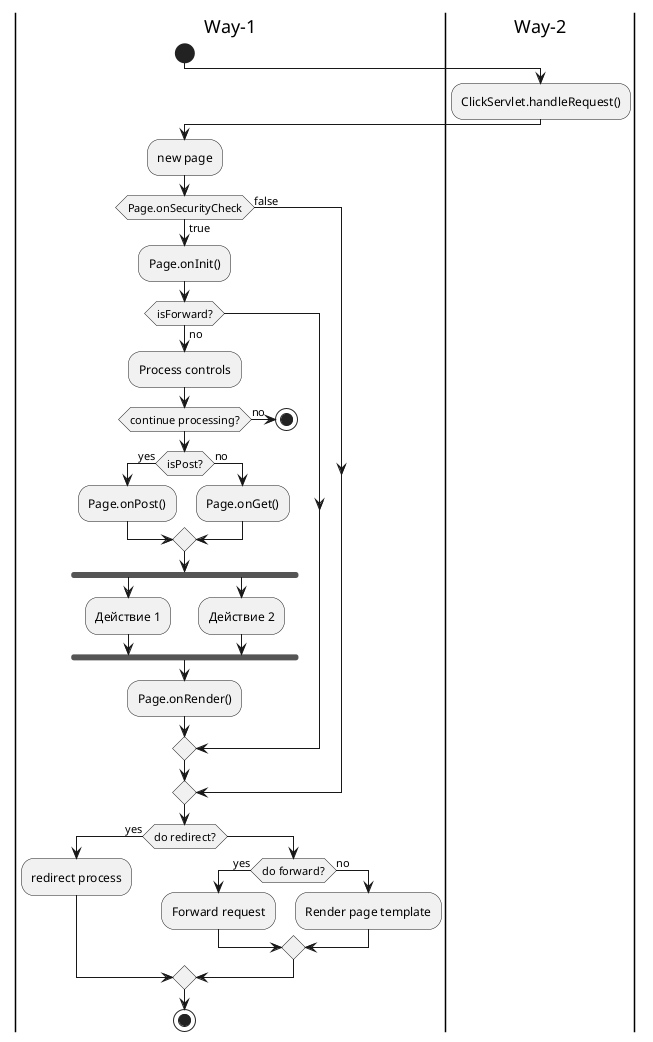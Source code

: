 @startuml
'https://plantuml.com/activity-diagram-beta

|Way-1|
start

|Way-2|
:ClickServlet.handleRequest();

|Way-1|
:new page;
if (Page.onSecurityCheck) then (true)
  :Page.onInit();
  if (isForward?) then (no)
    :Process controls;
    if (continue processing?) then (no)
      stop
    endif

    if (isPost?) then (yes)
      :Page.onPost();
    else (no)
      :Page.onGet();
    endif

    fork
      :Действие 1;
    fork again
      :Действие 2;
    end fork

    :Page.onRender();
  endif
else (false)
endif

if (do redirect?) then (yes)
  :redirect process;
else
  if (do forward?) then (yes)
    :Forward request;
  else (no)
    :Render page template;
  endif
endif

stop

@enduml
